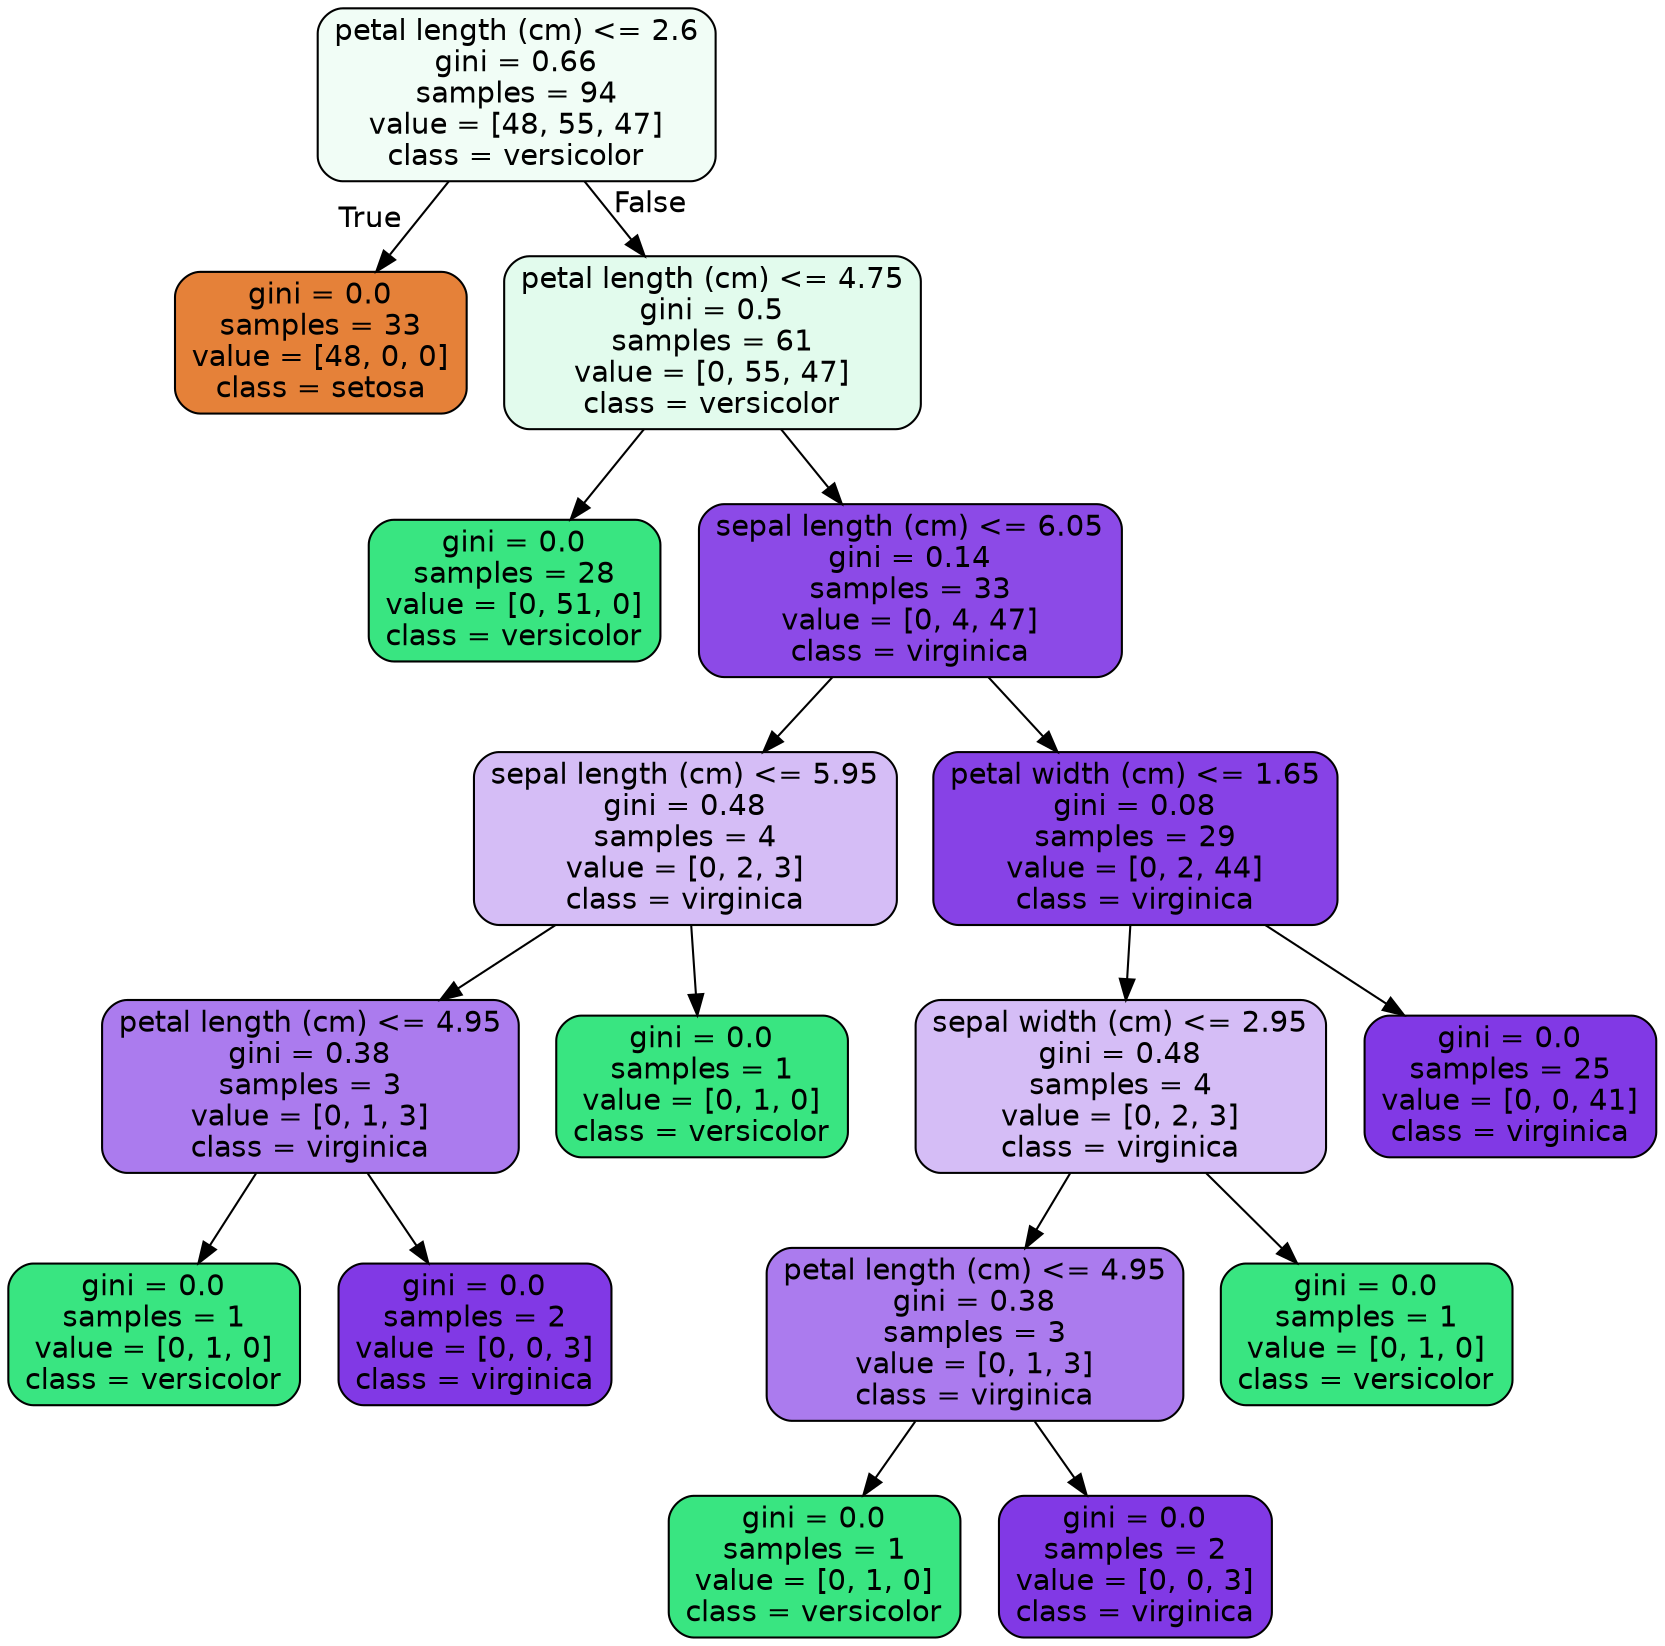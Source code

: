 digraph Tree {
node [shape=box, style="filled, rounded", color="black", fontname=helvetica] ;
edge [fontname=helvetica] ;
0 [label="petal length (cm) <= 2.6\ngini = 0.66\nsamples = 94\nvalue = [48, 55, 47]\nclass = versicolor", fillcolor="#f1fdf6"] ;
1 [label="gini = 0.0\nsamples = 33\nvalue = [48, 0, 0]\nclass = setosa", fillcolor="#e58139"] ;
0 -> 1 [labeldistance=2.5, labelangle=45, headlabel="True"] ;
2 [label="petal length (cm) <= 4.75\ngini = 0.5\nsamples = 61\nvalue = [0, 55, 47]\nclass = versicolor", fillcolor="#e2fbed"] ;
0 -> 2 [labeldistance=2.5, labelangle=-45, headlabel="False"] ;
3 [label="gini = 0.0\nsamples = 28\nvalue = [0, 51, 0]\nclass = versicolor", fillcolor="#39e581"] ;
2 -> 3 ;
4 [label="sepal length (cm) <= 6.05\ngini = 0.14\nsamples = 33\nvalue = [0, 4, 47]\nclass = virginica", fillcolor="#8c4ae7"] ;
2 -> 4 ;
5 [label="sepal length (cm) <= 5.95\ngini = 0.48\nsamples = 4\nvalue = [0, 2, 3]\nclass = virginica", fillcolor="#d5bdf6"] ;
4 -> 5 ;
6 [label="petal length (cm) <= 4.95\ngini = 0.38\nsamples = 3\nvalue = [0, 1, 3]\nclass = virginica", fillcolor="#ab7bee"] ;
5 -> 6 ;
7 [label="gini = 0.0\nsamples = 1\nvalue = [0, 1, 0]\nclass = versicolor", fillcolor="#39e581"] ;
6 -> 7 ;
8 [label="gini = 0.0\nsamples = 2\nvalue = [0, 0, 3]\nclass = virginica", fillcolor="#8139e5"] ;
6 -> 8 ;
9 [label="gini = 0.0\nsamples = 1\nvalue = [0, 1, 0]\nclass = versicolor", fillcolor="#39e581"] ;
5 -> 9 ;
10 [label="petal width (cm) <= 1.65\ngini = 0.08\nsamples = 29\nvalue = [0, 2, 44]\nclass = virginica", fillcolor="#8742e6"] ;
4 -> 10 ;
11 [label="sepal width (cm) <= 2.95\ngini = 0.48\nsamples = 4\nvalue = [0, 2, 3]\nclass = virginica", fillcolor="#d5bdf6"] ;
10 -> 11 ;
12 [label="petal length (cm) <= 4.95\ngini = 0.38\nsamples = 3\nvalue = [0, 1, 3]\nclass = virginica", fillcolor="#ab7bee"] ;
11 -> 12 ;
13 [label="gini = 0.0\nsamples = 1\nvalue = [0, 1, 0]\nclass = versicolor", fillcolor="#39e581"] ;
12 -> 13 ;
14 [label="gini = 0.0\nsamples = 2\nvalue = [0, 0, 3]\nclass = virginica", fillcolor="#8139e5"] ;
12 -> 14 ;
15 [label="gini = 0.0\nsamples = 1\nvalue = [0, 1, 0]\nclass = versicolor", fillcolor="#39e581"] ;
11 -> 15 ;
16 [label="gini = 0.0\nsamples = 25\nvalue = [0, 0, 41]\nclass = virginica", fillcolor="#8139e5"] ;
10 -> 16 ;
}